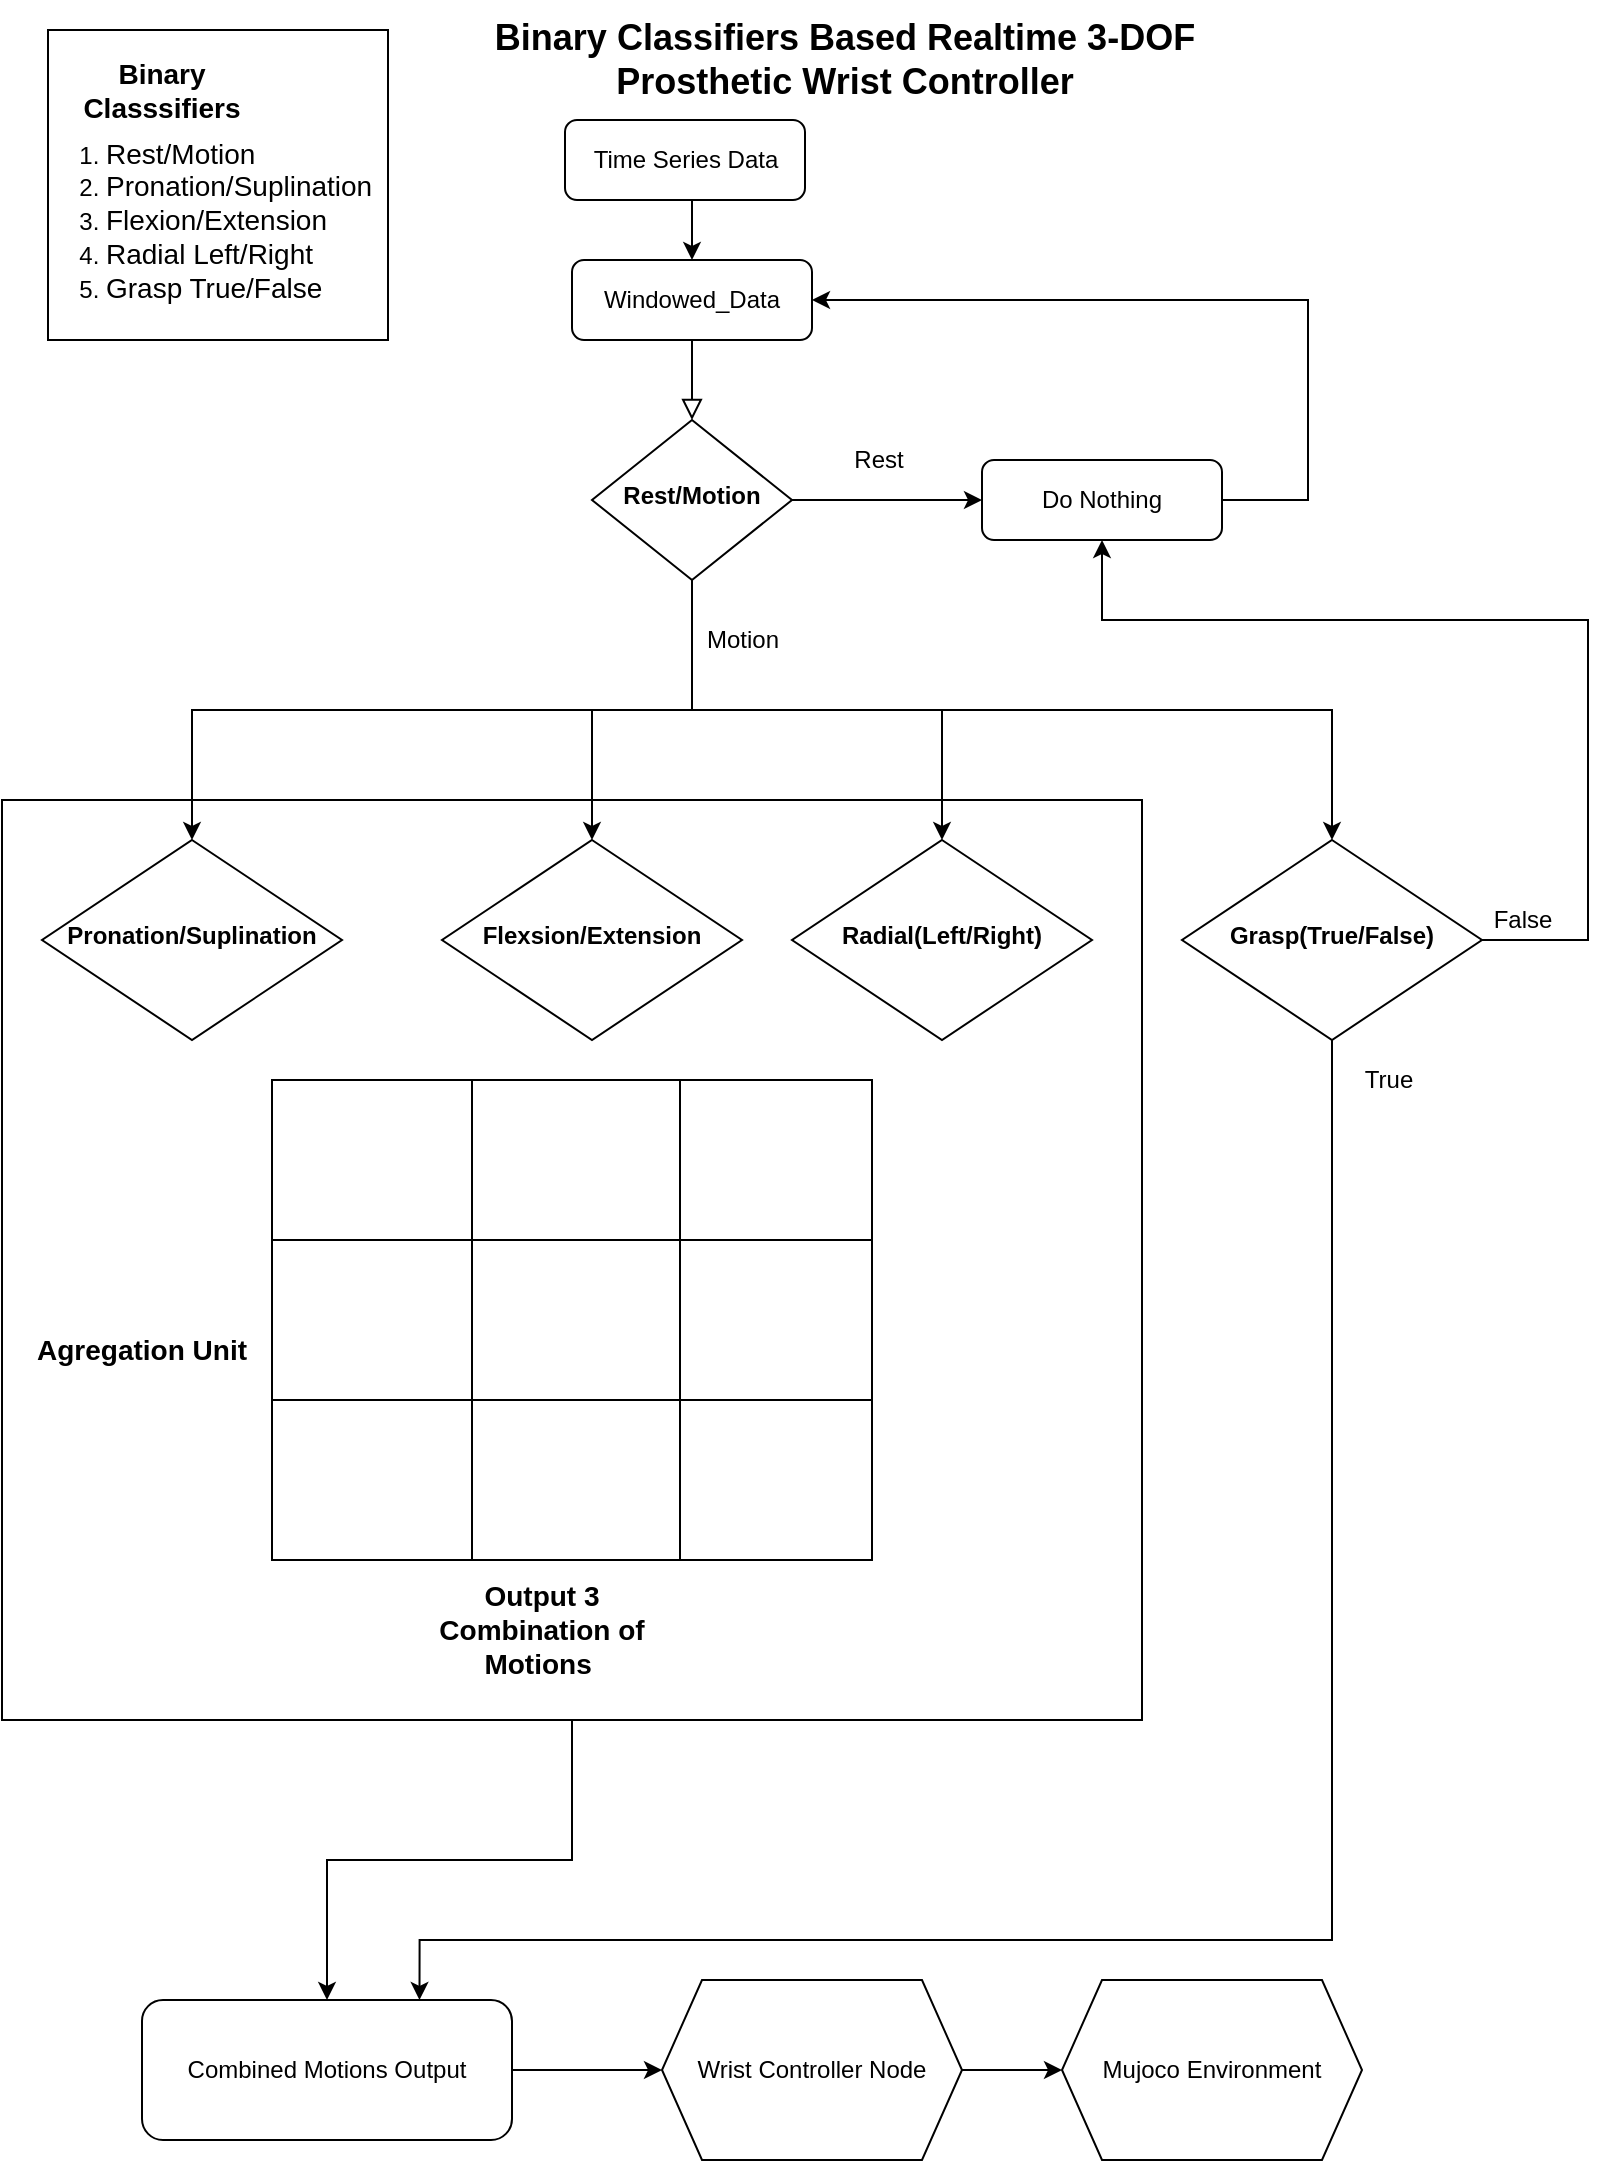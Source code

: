 <mxfile version="14.4.3" type="device"><diagram id="C5RBs43oDa-KdzZeNtuy" name="Page-1"><mxGraphModel dx="2153" dy="806" grid="1" gridSize="10" guides="1" tooltips="1" connect="1" arrows="1" fold="1" page="1" pageScale="1" pageWidth="827" pageHeight="1169" math="0" shadow="0"><root><mxCell id="WIyWlLk6GJQsqaUBKTNV-0"/><mxCell id="WIyWlLk6GJQsqaUBKTNV-1" parent="WIyWlLk6GJQsqaUBKTNV-0"/><mxCell id="ZrRxJLc6JGWThRttYLWp-42" value="" style="rounded=0;whiteSpace=wrap;html=1;" parent="WIyWlLk6GJQsqaUBKTNV-1" vertex="1"><mxGeometry x="-780" y="45" width="170" height="155" as="geometry"/></mxCell><mxCell id="ZrRxJLc6JGWThRttYLWp-28" style="edgeStyle=orthogonalEdgeStyle;rounded=0;orthogonalLoop=1;jettySize=auto;html=1;exitX=0.5;exitY=1;exitDx=0;exitDy=0;entryX=0.5;entryY=0;entryDx=0;entryDy=0;" parent="WIyWlLk6GJQsqaUBKTNV-1" source="ZrRxJLc6JGWThRttYLWp-22" target="ZrRxJLc6JGWThRttYLWp-30" edge="1"><mxGeometry relative="1" as="geometry"><mxPoint x="-528" y="1020" as="targetPoint"/></mxGeometry></mxCell><mxCell id="ZrRxJLc6JGWThRttYLWp-22" value="" style="rounded=0;whiteSpace=wrap;html=1;" parent="WIyWlLk6GJQsqaUBKTNV-1" vertex="1"><mxGeometry x="-803" y="430" width="570" height="460" as="geometry"/></mxCell><mxCell id="WIyWlLk6GJQsqaUBKTNV-2" value="" style="rounded=0;html=1;jettySize=auto;orthogonalLoop=1;fontSize=11;endArrow=block;endFill=0;endSize=8;strokeWidth=1;shadow=0;labelBackgroundColor=none;edgeStyle=orthogonalEdgeStyle;" parent="WIyWlLk6GJQsqaUBKTNV-1" source="WIyWlLk6GJQsqaUBKTNV-3" target="WIyWlLk6GJQsqaUBKTNV-6" edge="1"><mxGeometry relative="1" as="geometry"/></mxCell><mxCell id="WIyWlLk6GJQsqaUBKTNV-3" value="Windowed_Data" style="rounded=1;whiteSpace=wrap;html=1;fontSize=12;glass=0;strokeWidth=1;shadow=0;" parent="WIyWlLk6GJQsqaUBKTNV-1" vertex="1"><mxGeometry x="-518" y="160" width="120" height="40" as="geometry"/></mxCell><mxCell id="7menQv--AVhE3Wi1IumU-4" style="edgeStyle=orthogonalEdgeStyle;rounded=0;orthogonalLoop=1;jettySize=auto;html=1;exitX=0.5;exitY=1;exitDx=0;exitDy=0;entryX=0.5;entryY=0;entryDx=0;entryDy=0;" parent="WIyWlLk6GJQsqaUBKTNV-1" source="WIyWlLk6GJQsqaUBKTNV-6" target="7menQv--AVhE3Wi1IumU-11" edge="1"><mxGeometry relative="1" as="geometry"><mxPoint x="-713" y="450" as="targetPoint"/></mxGeometry></mxCell><mxCell id="7menQv--AVhE3Wi1IumU-6" style="edgeStyle=orthogonalEdgeStyle;rounded=0;orthogonalLoop=1;jettySize=auto;html=1;exitX=0.5;exitY=1;exitDx=0;exitDy=0;entryX=0.5;entryY=0;entryDx=0;entryDy=0;" parent="WIyWlLk6GJQsqaUBKTNV-1" source="WIyWlLk6GJQsqaUBKTNV-6" target="WIyWlLk6GJQsqaUBKTNV-10" edge="1"><mxGeometry relative="1" as="geometry"/></mxCell><mxCell id="7menQv--AVhE3Wi1IumU-9" style="edgeStyle=orthogonalEdgeStyle;rounded=0;orthogonalLoop=1;jettySize=auto;html=1;exitX=0.5;exitY=1;exitDx=0;exitDy=0;" parent="WIyWlLk6GJQsqaUBKTNV-1" source="WIyWlLk6GJQsqaUBKTNV-6" target="7menQv--AVhE3Wi1IumU-7" edge="1"><mxGeometry relative="1" as="geometry"/></mxCell><mxCell id="7menQv--AVhE3Wi1IumU-10" style="edgeStyle=orthogonalEdgeStyle;rounded=0;orthogonalLoop=1;jettySize=auto;html=1;exitX=0.5;exitY=1;exitDx=0;exitDy=0;entryX=0.5;entryY=0;entryDx=0;entryDy=0;" parent="WIyWlLk6GJQsqaUBKTNV-1" source="WIyWlLk6GJQsqaUBKTNV-6" target="7menQv--AVhE3Wi1IumU-8" edge="1"><mxGeometry relative="1" as="geometry"/></mxCell><mxCell id="ZrRxJLc6JGWThRttYLWp-47" style="edgeStyle=orthogonalEdgeStyle;rounded=0;orthogonalLoop=1;jettySize=auto;html=1;exitX=1;exitY=0.5;exitDx=0;exitDy=0;entryX=0;entryY=0.5;entryDx=0;entryDy=0;" parent="WIyWlLk6GJQsqaUBKTNV-1" source="WIyWlLk6GJQsqaUBKTNV-6" target="WIyWlLk6GJQsqaUBKTNV-7" edge="1"><mxGeometry relative="1" as="geometry"/></mxCell><mxCell id="WIyWlLk6GJQsqaUBKTNV-6" value="&lt;b&gt;Rest/Motion&lt;/b&gt;" style="rhombus;whiteSpace=wrap;html=1;shadow=0;fontFamily=Helvetica;fontSize=12;align=center;strokeWidth=1;spacing=6;spacingTop=-4;" parent="WIyWlLk6GJQsqaUBKTNV-1" vertex="1"><mxGeometry x="-508" y="240" width="100" height="80" as="geometry"/></mxCell><mxCell id="7menQv--AVhE3Wi1IumU-0" style="edgeStyle=orthogonalEdgeStyle;rounded=0;orthogonalLoop=1;jettySize=auto;html=1;exitX=1;exitY=0.5;exitDx=0;exitDy=0;entryX=1;entryY=0.5;entryDx=0;entryDy=0;" parent="WIyWlLk6GJQsqaUBKTNV-1" source="WIyWlLk6GJQsqaUBKTNV-7" target="WIyWlLk6GJQsqaUBKTNV-3" edge="1"><mxGeometry relative="1" as="geometry"><mxPoint x="-188" y="260" as="sourcePoint"/><Array as="points"><mxPoint x="-150" y="280"/><mxPoint x="-150" y="180"/></Array></mxGeometry></mxCell><mxCell id="WIyWlLk6GJQsqaUBKTNV-7" value="Do Nothing" style="rounded=1;whiteSpace=wrap;html=1;fontSize=12;glass=0;strokeWidth=1;shadow=0;" parent="WIyWlLk6GJQsqaUBKTNV-1" vertex="1"><mxGeometry x="-313" y="260" width="120" height="40" as="geometry"/></mxCell><mxCell id="WIyWlLk6GJQsqaUBKTNV-10" value="&lt;b&gt;Flexsion/Extension&lt;/b&gt;" style="rhombus;whiteSpace=wrap;html=1;shadow=0;fontFamily=Helvetica;fontSize=12;align=center;strokeWidth=1;spacing=6;spacingTop=-4;" parent="WIyWlLk6GJQsqaUBKTNV-1" vertex="1"><mxGeometry x="-583" y="450" width="150" height="100" as="geometry"/></mxCell><mxCell id="7menQv--AVhE3Wi1IumU-7" value="&lt;b&gt;Radial(Left/Right)&lt;/b&gt;" style="rhombus;whiteSpace=wrap;html=1;shadow=0;fontFamily=Helvetica;fontSize=12;align=center;strokeWidth=1;spacing=6;spacingTop=-4;" parent="WIyWlLk6GJQsqaUBKTNV-1" vertex="1"><mxGeometry x="-408" y="450" width="150" height="100" as="geometry"/></mxCell><mxCell id="ZrRxJLc6JGWThRttYLWp-33" style="edgeStyle=orthogonalEdgeStyle;rounded=0;orthogonalLoop=1;jettySize=auto;html=1;exitX=0.5;exitY=1;exitDx=0;exitDy=0;entryX=0.75;entryY=0;entryDx=0;entryDy=0;" parent="WIyWlLk6GJQsqaUBKTNV-1" source="7menQv--AVhE3Wi1IumU-8" target="ZrRxJLc6JGWThRttYLWp-30" edge="1"><mxGeometry relative="1" as="geometry"><Array as="points"><mxPoint x="-138" y="1000"/><mxPoint x="-594" y="1000"/></Array></mxGeometry></mxCell><mxCell id="ZrRxJLc6JGWThRttYLWp-48" style="edgeStyle=orthogonalEdgeStyle;rounded=0;orthogonalLoop=1;jettySize=auto;html=1;exitX=1;exitY=0.5;exitDx=0;exitDy=0;entryX=0.5;entryY=1;entryDx=0;entryDy=0;" parent="WIyWlLk6GJQsqaUBKTNV-1" source="7menQv--AVhE3Wi1IumU-8" target="WIyWlLk6GJQsqaUBKTNV-7" edge="1"><mxGeometry relative="1" as="geometry"><Array as="points"><mxPoint x="-10" y="500"/><mxPoint x="-10" y="340"/><mxPoint x="-253" y="340"/></Array></mxGeometry></mxCell><mxCell id="7menQv--AVhE3Wi1IumU-8" value="&lt;b&gt;Grasp(True/False)&lt;/b&gt;" style="rhombus;whiteSpace=wrap;html=1;shadow=0;fontFamily=Helvetica;fontSize=12;align=center;strokeWidth=1;spacing=6;spacingTop=-4;" parent="WIyWlLk6GJQsqaUBKTNV-1" vertex="1"><mxGeometry x="-213" y="450" width="150" height="100" as="geometry"/></mxCell><mxCell id="7menQv--AVhE3Wi1IumU-11" value="&lt;b&gt;Pronation/Suplination&lt;/b&gt;" style="rhombus;whiteSpace=wrap;html=1;shadow=0;fontFamily=Helvetica;fontSize=12;align=center;strokeWidth=1;spacing=6;spacingTop=-4;" parent="WIyWlLk6GJQsqaUBKTNV-1" vertex="1"><mxGeometry x="-783" y="450" width="150" height="100" as="geometry"/></mxCell><mxCell id="7menQv--AVhE3Wi1IumU-38" value="" style="shape=table;html=1;whiteSpace=wrap;startSize=0;container=1;collapsible=0;childLayout=tableLayout;" parent="WIyWlLk6GJQsqaUBKTNV-1" vertex="1"><mxGeometry x="-668" y="570" width="300" height="240" as="geometry"/></mxCell><mxCell id="7menQv--AVhE3Wi1IumU-39" value="" style="shape=partialRectangle;html=1;whiteSpace=wrap;collapsible=0;dropTarget=0;pointerEvents=0;fillColor=none;top=0;left=0;bottom=0;right=0;points=[[0,0.5],[1,0.5]];portConstraint=eastwest;" parent="7menQv--AVhE3Wi1IumU-38" vertex="1"><mxGeometry width="300" height="80" as="geometry"/></mxCell><mxCell id="7menQv--AVhE3Wi1IumU-40" value="" style="shape=partialRectangle;html=1;whiteSpace=wrap;connectable=0;fillColor=none;top=0;left=0;bottom=0;right=0;overflow=hidden;" parent="7menQv--AVhE3Wi1IumU-39" vertex="1"><mxGeometry width="100" height="80" as="geometry"/></mxCell><mxCell id="7menQv--AVhE3Wi1IumU-41" value="" style="shape=partialRectangle;html=1;whiteSpace=wrap;connectable=0;fillColor=none;top=0;left=0;bottom=0;right=0;overflow=hidden;" parent="7menQv--AVhE3Wi1IumU-39" vertex="1"><mxGeometry x="100" width="104" height="80" as="geometry"/></mxCell><mxCell id="7menQv--AVhE3Wi1IumU-42" value="" style="shape=partialRectangle;html=1;whiteSpace=wrap;connectable=0;fillColor=none;top=0;left=0;bottom=0;right=0;overflow=hidden;" parent="7menQv--AVhE3Wi1IumU-39" vertex="1"><mxGeometry x="204" width="96" height="80" as="geometry"/></mxCell><mxCell id="7menQv--AVhE3Wi1IumU-43" value="" style="shape=partialRectangle;html=1;whiteSpace=wrap;collapsible=0;dropTarget=0;pointerEvents=0;fillColor=none;top=0;left=0;bottom=0;right=0;points=[[0,0.5],[1,0.5]];portConstraint=eastwest;" parent="7menQv--AVhE3Wi1IumU-38" vertex="1"><mxGeometry y="80" width="300" height="80" as="geometry"/></mxCell><mxCell id="7menQv--AVhE3Wi1IumU-44" value="" style="shape=partialRectangle;html=1;whiteSpace=wrap;connectable=0;fillColor=none;top=0;left=0;bottom=0;right=0;overflow=hidden;" parent="7menQv--AVhE3Wi1IumU-43" vertex="1"><mxGeometry width="100" height="80" as="geometry"/></mxCell><mxCell id="7menQv--AVhE3Wi1IumU-45" value="" style="shape=partialRectangle;html=1;whiteSpace=wrap;connectable=0;fillColor=none;top=0;left=0;bottom=0;right=0;overflow=hidden;" parent="7menQv--AVhE3Wi1IumU-43" vertex="1"><mxGeometry x="100" width="104" height="80" as="geometry"/></mxCell><mxCell id="7menQv--AVhE3Wi1IumU-46" value="" style="shape=partialRectangle;html=1;whiteSpace=wrap;connectable=0;fillColor=none;top=0;left=0;bottom=0;right=0;overflow=hidden;" parent="7menQv--AVhE3Wi1IumU-43" vertex="1"><mxGeometry x="204" width="96" height="80" as="geometry"/></mxCell><mxCell id="7menQv--AVhE3Wi1IumU-47" value="" style="shape=partialRectangle;html=1;whiteSpace=wrap;collapsible=0;dropTarget=0;pointerEvents=0;fillColor=none;top=0;left=0;bottom=0;right=0;points=[[0,0.5],[1,0.5]];portConstraint=eastwest;" parent="7menQv--AVhE3Wi1IumU-38" vertex="1"><mxGeometry y="160" width="300" height="80" as="geometry"/></mxCell><mxCell id="7menQv--AVhE3Wi1IumU-48" value="" style="shape=partialRectangle;html=1;whiteSpace=wrap;connectable=0;fillColor=none;top=0;left=0;bottom=0;right=0;overflow=hidden;" parent="7menQv--AVhE3Wi1IumU-47" vertex="1"><mxGeometry width="100" height="80" as="geometry"/></mxCell><mxCell id="7menQv--AVhE3Wi1IumU-49" value="" style="shape=partialRectangle;html=1;whiteSpace=wrap;connectable=0;fillColor=none;top=0;left=0;bottom=0;right=0;overflow=hidden;" parent="7menQv--AVhE3Wi1IumU-47" vertex="1"><mxGeometry x="100" width="104" height="80" as="geometry"/></mxCell><mxCell id="7menQv--AVhE3Wi1IumU-50" value="" style="shape=partialRectangle;html=1;whiteSpace=wrap;connectable=0;fillColor=none;top=0;left=0;bottom=0;right=0;overflow=hidden;" parent="7menQv--AVhE3Wi1IumU-47" vertex="1"><mxGeometry x="204" width="96" height="80" as="geometry"/></mxCell><mxCell id="7menQv--AVhE3Wi1IumU-61" value="Motion" style="text;html=1;align=center;verticalAlign=middle;resizable=0;points=[];autosize=1;" parent="WIyWlLk6GJQsqaUBKTNV-1" vertex="1"><mxGeometry x="-458" y="340" width="50" height="20" as="geometry"/></mxCell><mxCell id="ZrRxJLc6JGWThRttYLWp-24" value="&lt;b&gt;&lt;font style=&quot;font-size: 14px&quot;&gt;Binary Classsifiers&lt;/font&gt;&lt;/b&gt;" style="text;html=1;strokeColor=none;fillColor=none;align=center;verticalAlign=middle;whiteSpace=wrap;rounded=0;" parent="WIyWlLk6GJQsqaUBKTNV-1" vertex="1"><mxGeometry x="-783" y="70" width="120" height="10" as="geometry"/></mxCell><mxCell id="ZrRxJLc6JGWThRttYLWp-25" value="&lt;b&gt;&lt;font style=&quot;font-size: 14px&quot;&gt;Agregation Unit&lt;/font&gt;&lt;/b&gt;" style="text;html=1;strokeColor=none;fillColor=none;align=center;verticalAlign=middle;whiteSpace=wrap;rounded=0;" parent="WIyWlLk6GJQsqaUBKTNV-1" vertex="1"><mxGeometry x="-793" y="700" width="120" height="10" as="geometry"/></mxCell><mxCell id="ZrRxJLc6JGWThRttYLWp-26" value="False" style="text;html=1;align=center;verticalAlign=middle;resizable=0;points=[];autosize=1;" parent="WIyWlLk6GJQsqaUBKTNV-1" vertex="1"><mxGeometry x="-63" y="480" width="40" height="20" as="geometry"/></mxCell><mxCell id="ZrRxJLc6JGWThRttYLWp-27" value="True" style="text;html=1;align=center;verticalAlign=middle;resizable=0;points=[];autosize=1;" parent="WIyWlLk6GJQsqaUBKTNV-1" vertex="1"><mxGeometry x="-130" y="560" width="40" height="20" as="geometry"/></mxCell><mxCell id="ZrRxJLc6JGWThRttYLWp-32" style="edgeStyle=orthogonalEdgeStyle;rounded=0;orthogonalLoop=1;jettySize=auto;html=1;exitX=1;exitY=0.5;exitDx=0;exitDy=0;entryX=0;entryY=0.5;entryDx=0;entryDy=0;" parent="WIyWlLk6GJQsqaUBKTNV-1" source="ZrRxJLc6JGWThRttYLWp-30" target="ZrRxJLc6JGWThRttYLWp-31" edge="1"><mxGeometry relative="1" as="geometry"/></mxCell><mxCell id="ZrRxJLc6JGWThRttYLWp-30" value="Combined Motions Output" style="rounded=1;whiteSpace=wrap;html=1;" parent="WIyWlLk6GJQsqaUBKTNV-1" vertex="1"><mxGeometry x="-733" y="1030" width="185" height="70" as="geometry"/></mxCell><mxCell id="ZrRxJLc6JGWThRttYLWp-35" style="edgeStyle=orthogonalEdgeStyle;rounded=0;orthogonalLoop=1;jettySize=auto;html=1;exitX=1;exitY=0.5;exitDx=0;exitDy=0;entryX=0;entryY=0.5;entryDx=0;entryDy=0;" parent="WIyWlLk6GJQsqaUBKTNV-1" source="ZrRxJLc6JGWThRttYLWp-31" target="ZrRxJLc6JGWThRttYLWp-34" edge="1"><mxGeometry relative="1" as="geometry"/></mxCell><mxCell id="ZrRxJLc6JGWThRttYLWp-31" value="Wrist Controller Node" style="shape=hexagon;perimeter=hexagonPerimeter2;whiteSpace=wrap;html=1;fixedSize=1;" parent="WIyWlLk6GJQsqaUBKTNV-1" vertex="1"><mxGeometry x="-473" y="1020" width="150" height="90" as="geometry"/></mxCell><mxCell id="ZrRxJLc6JGWThRttYLWp-34" value="Mujoco Environment" style="shape=hexagon;perimeter=hexagonPerimeter2;whiteSpace=wrap;html=1;fixedSize=1;" parent="WIyWlLk6GJQsqaUBKTNV-1" vertex="1"><mxGeometry x="-273" y="1020" width="150" height="90" as="geometry"/></mxCell><mxCell id="ZrRxJLc6JGWThRttYLWp-36" style="edgeStyle=orthogonalEdgeStyle;rounded=0;orthogonalLoop=1;jettySize=auto;html=1;exitX=0.5;exitY=1;exitDx=0;exitDy=0;" parent="WIyWlLk6GJQsqaUBKTNV-1" source="ZrRxJLc6JGWThRttYLWp-22" target="ZrRxJLc6JGWThRttYLWp-22" edge="1"><mxGeometry relative="1" as="geometry"/></mxCell><mxCell id="ZrRxJLc6JGWThRttYLWp-37" value="&lt;b&gt;&lt;font style=&quot;font-size: 14px&quot;&gt;Output 3 Combination of Motions&amp;nbsp;&lt;/font&gt;&lt;/b&gt;" style="text;html=1;strokeColor=none;fillColor=none;align=center;verticalAlign=middle;whiteSpace=wrap;rounded=0;" parent="WIyWlLk6GJQsqaUBKTNV-1" vertex="1"><mxGeometry x="-593" y="840" width="120" height="10" as="geometry"/></mxCell><mxCell id="ZrRxJLc6JGWThRttYLWp-39" value="&lt;b&gt;&lt;font style=&quot;font-size: 18px&quot;&gt;Binary Classifiers Based Realtime 3-DOF Prosthetic Wrist Controller&lt;/font&gt;&lt;/b&gt;" style="text;html=1;strokeColor=none;fillColor=none;align=center;verticalAlign=middle;whiteSpace=wrap;rounded=0;" parent="WIyWlLk6GJQsqaUBKTNV-1" vertex="1"><mxGeometry x="-583" y="30" width="403" height="60" as="geometry"/></mxCell><mxCell id="ZrRxJLc6JGWThRttYLWp-40" value="&lt;ol&gt;&lt;li&gt;&lt;font style=&quot;font-size: 14px&quot;&gt;Rest/Motion&lt;/font&gt;&lt;/li&gt;&lt;li&gt;&lt;font style=&quot;font-size: 14px&quot;&gt;Pronation/Suplination&lt;/font&gt;&lt;/li&gt;&lt;li&gt;&lt;font style=&quot;font-size: 14px&quot;&gt;Flexion/Extension&lt;/font&gt;&lt;/li&gt;&lt;li&gt;&lt;font style=&quot;font-size: 14px&quot;&gt;Radial Left/Right&lt;/font&gt;&lt;/li&gt;&lt;li&gt;&lt;font style=&quot;font-size: 14px&quot;&gt;Grasp True/False&lt;/font&gt;&lt;/li&gt;&lt;/ol&gt;" style="text;html=1;align=left;verticalAlign=middle;resizable=0;points=[];autosize=1;" parent="WIyWlLk6GJQsqaUBKTNV-1" vertex="1"><mxGeometry x="-793" y="90" width="190" height="100" as="geometry"/></mxCell><mxCell id="ZrRxJLc6JGWThRttYLWp-45" style="edgeStyle=orthogonalEdgeStyle;rounded=0;orthogonalLoop=1;jettySize=auto;html=1;exitX=0.5;exitY=1;exitDx=0;exitDy=0;entryX=0.5;entryY=0;entryDx=0;entryDy=0;" parent="WIyWlLk6GJQsqaUBKTNV-1" source="ZrRxJLc6JGWThRttYLWp-44" target="WIyWlLk6GJQsqaUBKTNV-3" edge="1"><mxGeometry relative="1" as="geometry"/></mxCell><mxCell id="ZrRxJLc6JGWThRttYLWp-44" value="Time Series Data" style="rounded=1;whiteSpace=wrap;html=1;fontSize=12;glass=0;strokeWidth=1;shadow=0;" parent="WIyWlLk6GJQsqaUBKTNV-1" vertex="1"><mxGeometry x="-521.5" y="90" width="120" height="40" as="geometry"/></mxCell><mxCell id="ZrRxJLc6JGWThRttYLWp-46" value="Rest" style="text;html=1;align=center;verticalAlign=middle;resizable=0;points=[];autosize=1;" parent="WIyWlLk6GJQsqaUBKTNV-1" vertex="1"><mxGeometry x="-385" y="250" width="40" height="20" as="geometry"/></mxCell></root></mxGraphModel></diagram></mxfile>